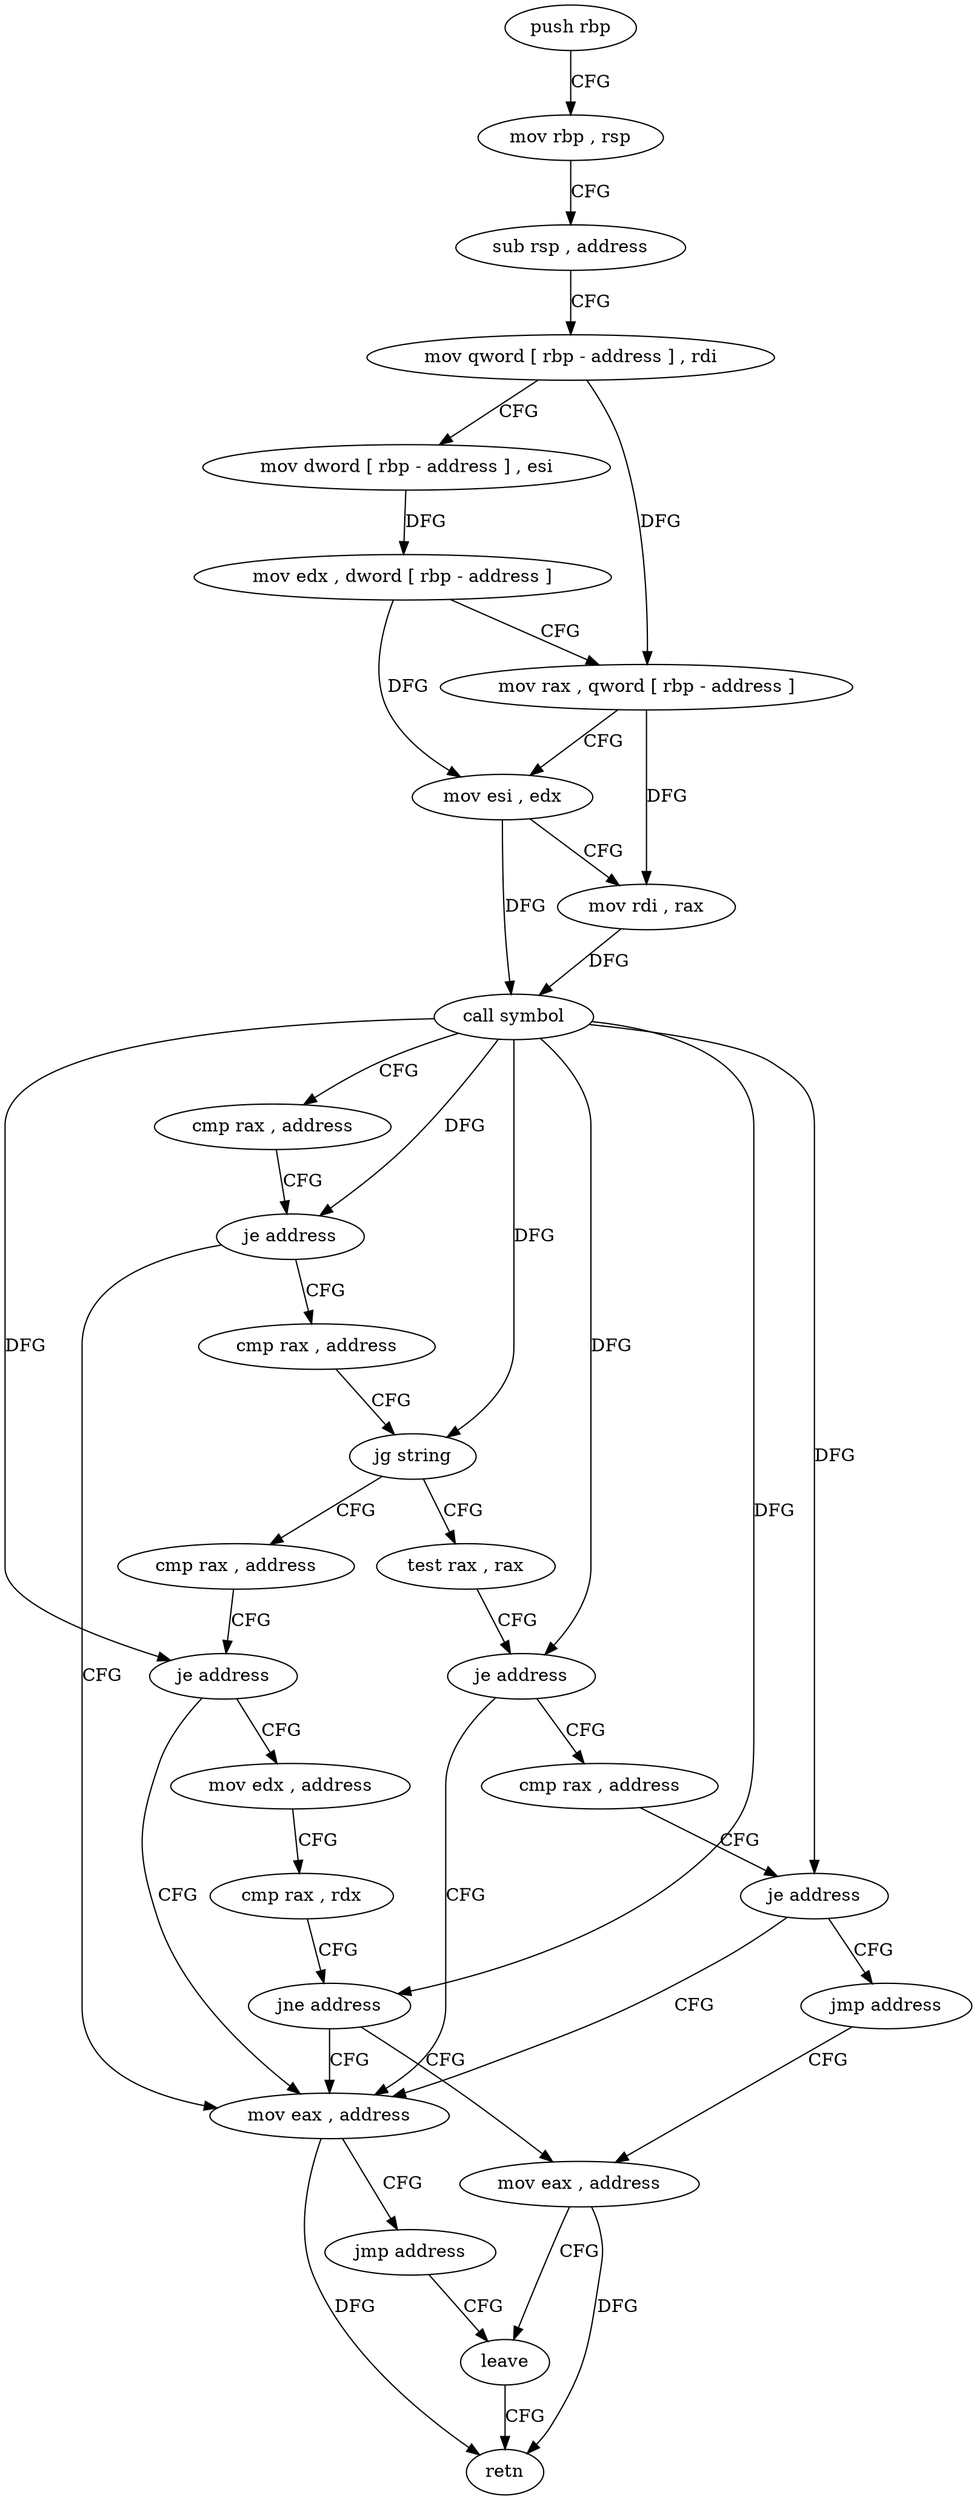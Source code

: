 digraph "func" {
"4296425" [label = "push rbp" ]
"4296426" [label = "mov rbp , rsp" ]
"4296429" [label = "sub rsp , address" ]
"4296433" [label = "mov qword [ rbp - address ] , rdi" ]
"4296437" [label = "mov dword [ rbp - address ] , esi" ]
"4296440" [label = "mov edx , dword [ rbp - address ]" ]
"4296443" [label = "mov rax , qword [ rbp - address ]" ]
"4296447" [label = "mov esi , edx" ]
"4296449" [label = "mov rdi , rax" ]
"4296452" [label = "call symbol" ]
"4296457" [label = "cmp rax , address" ]
"4296463" [label = "je address" ]
"4296506" [label = "mov eax , address" ]
"4296465" [label = "cmp rax , address" ]
"4296511" [label = "jmp address" ]
"4296518" [label = "leave" ]
"4296471" [label = "jg string" ]
"4296488" [label = "cmp rax , address" ]
"4296473" [label = "test rax , rax" ]
"4296519" [label = "retn" ]
"4296494" [label = "je address" ]
"4296496" [label = "mov edx , address" ]
"4296476" [label = "je address" ]
"4296478" [label = "cmp rax , address" ]
"4296501" [label = "cmp rax , rdx" ]
"4296504" [label = "jne address" ]
"4296513" [label = "mov eax , address" ]
"4296484" [label = "je address" ]
"4296486" [label = "jmp address" ]
"4296425" -> "4296426" [ label = "CFG" ]
"4296426" -> "4296429" [ label = "CFG" ]
"4296429" -> "4296433" [ label = "CFG" ]
"4296433" -> "4296437" [ label = "CFG" ]
"4296433" -> "4296443" [ label = "DFG" ]
"4296437" -> "4296440" [ label = "DFG" ]
"4296440" -> "4296443" [ label = "CFG" ]
"4296440" -> "4296447" [ label = "DFG" ]
"4296443" -> "4296447" [ label = "CFG" ]
"4296443" -> "4296449" [ label = "DFG" ]
"4296447" -> "4296449" [ label = "CFG" ]
"4296447" -> "4296452" [ label = "DFG" ]
"4296449" -> "4296452" [ label = "DFG" ]
"4296452" -> "4296457" [ label = "CFG" ]
"4296452" -> "4296463" [ label = "DFG" ]
"4296452" -> "4296471" [ label = "DFG" ]
"4296452" -> "4296494" [ label = "DFG" ]
"4296452" -> "4296476" [ label = "DFG" ]
"4296452" -> "4296504" [ label = "DFG" ]
"4296452" -> "4296484" [ label = "DFG" ]
"4296457" -> "4296463" [ label = "CFG" ]
"4296463" -> "4296506" [ label = "CFG" ]
"4296463" -> "4296465" [ label = "CFG" ]
"4296506" -> "4296511" [ label = "CFG" ]
"4296506" -> "4296519" [ label = "DFG" ]
"4296465" -> "4296471" [ label = "CFG" ]
"4296511" -> "4296518" [ label = "CFG" ]
"4296518" -> "4296519" [ label = "CFG" ]
"4296471" -> "4296488" [ label = "CFG" ]
"4296471" -> "4296473" [ label = "CFG" ]
"4296488" -> "4296494" [ label = "CFG" ]
"4296473" -> "4296476" [ label = "CFG" ]
"4296494" -> "4296506" [ label = "CFG" ]
"4296494" -> "4296496" [ label = "CFG" ]
"4296496" -> "4296501" [ label = "CFG" ]
"4296476" -> "4296506" [ label = "CFG" ]
"4296476" -> "4296478" [ label = "CFG" ]
"4296478" -> "4296484" [ label = "CFG" ]
"4296501" -> "4296504" [ label = "CFG" ]
"4296504" -> "4296513" [ label = "CFG" ]
"4296504" -> "4296506" [ label = "CFG" ]
"4296513" -> "4296518" [ label = "CFG" ]
"4296513" -> "4296519" [ label = "DFG" ]
"4296484" -> "4296506" [ label = "CFG" ]
"4296484" -> "4296486" [ label = "CFG" ]
"4296486" -> "4296513" [ label = "CFG" ]
}
